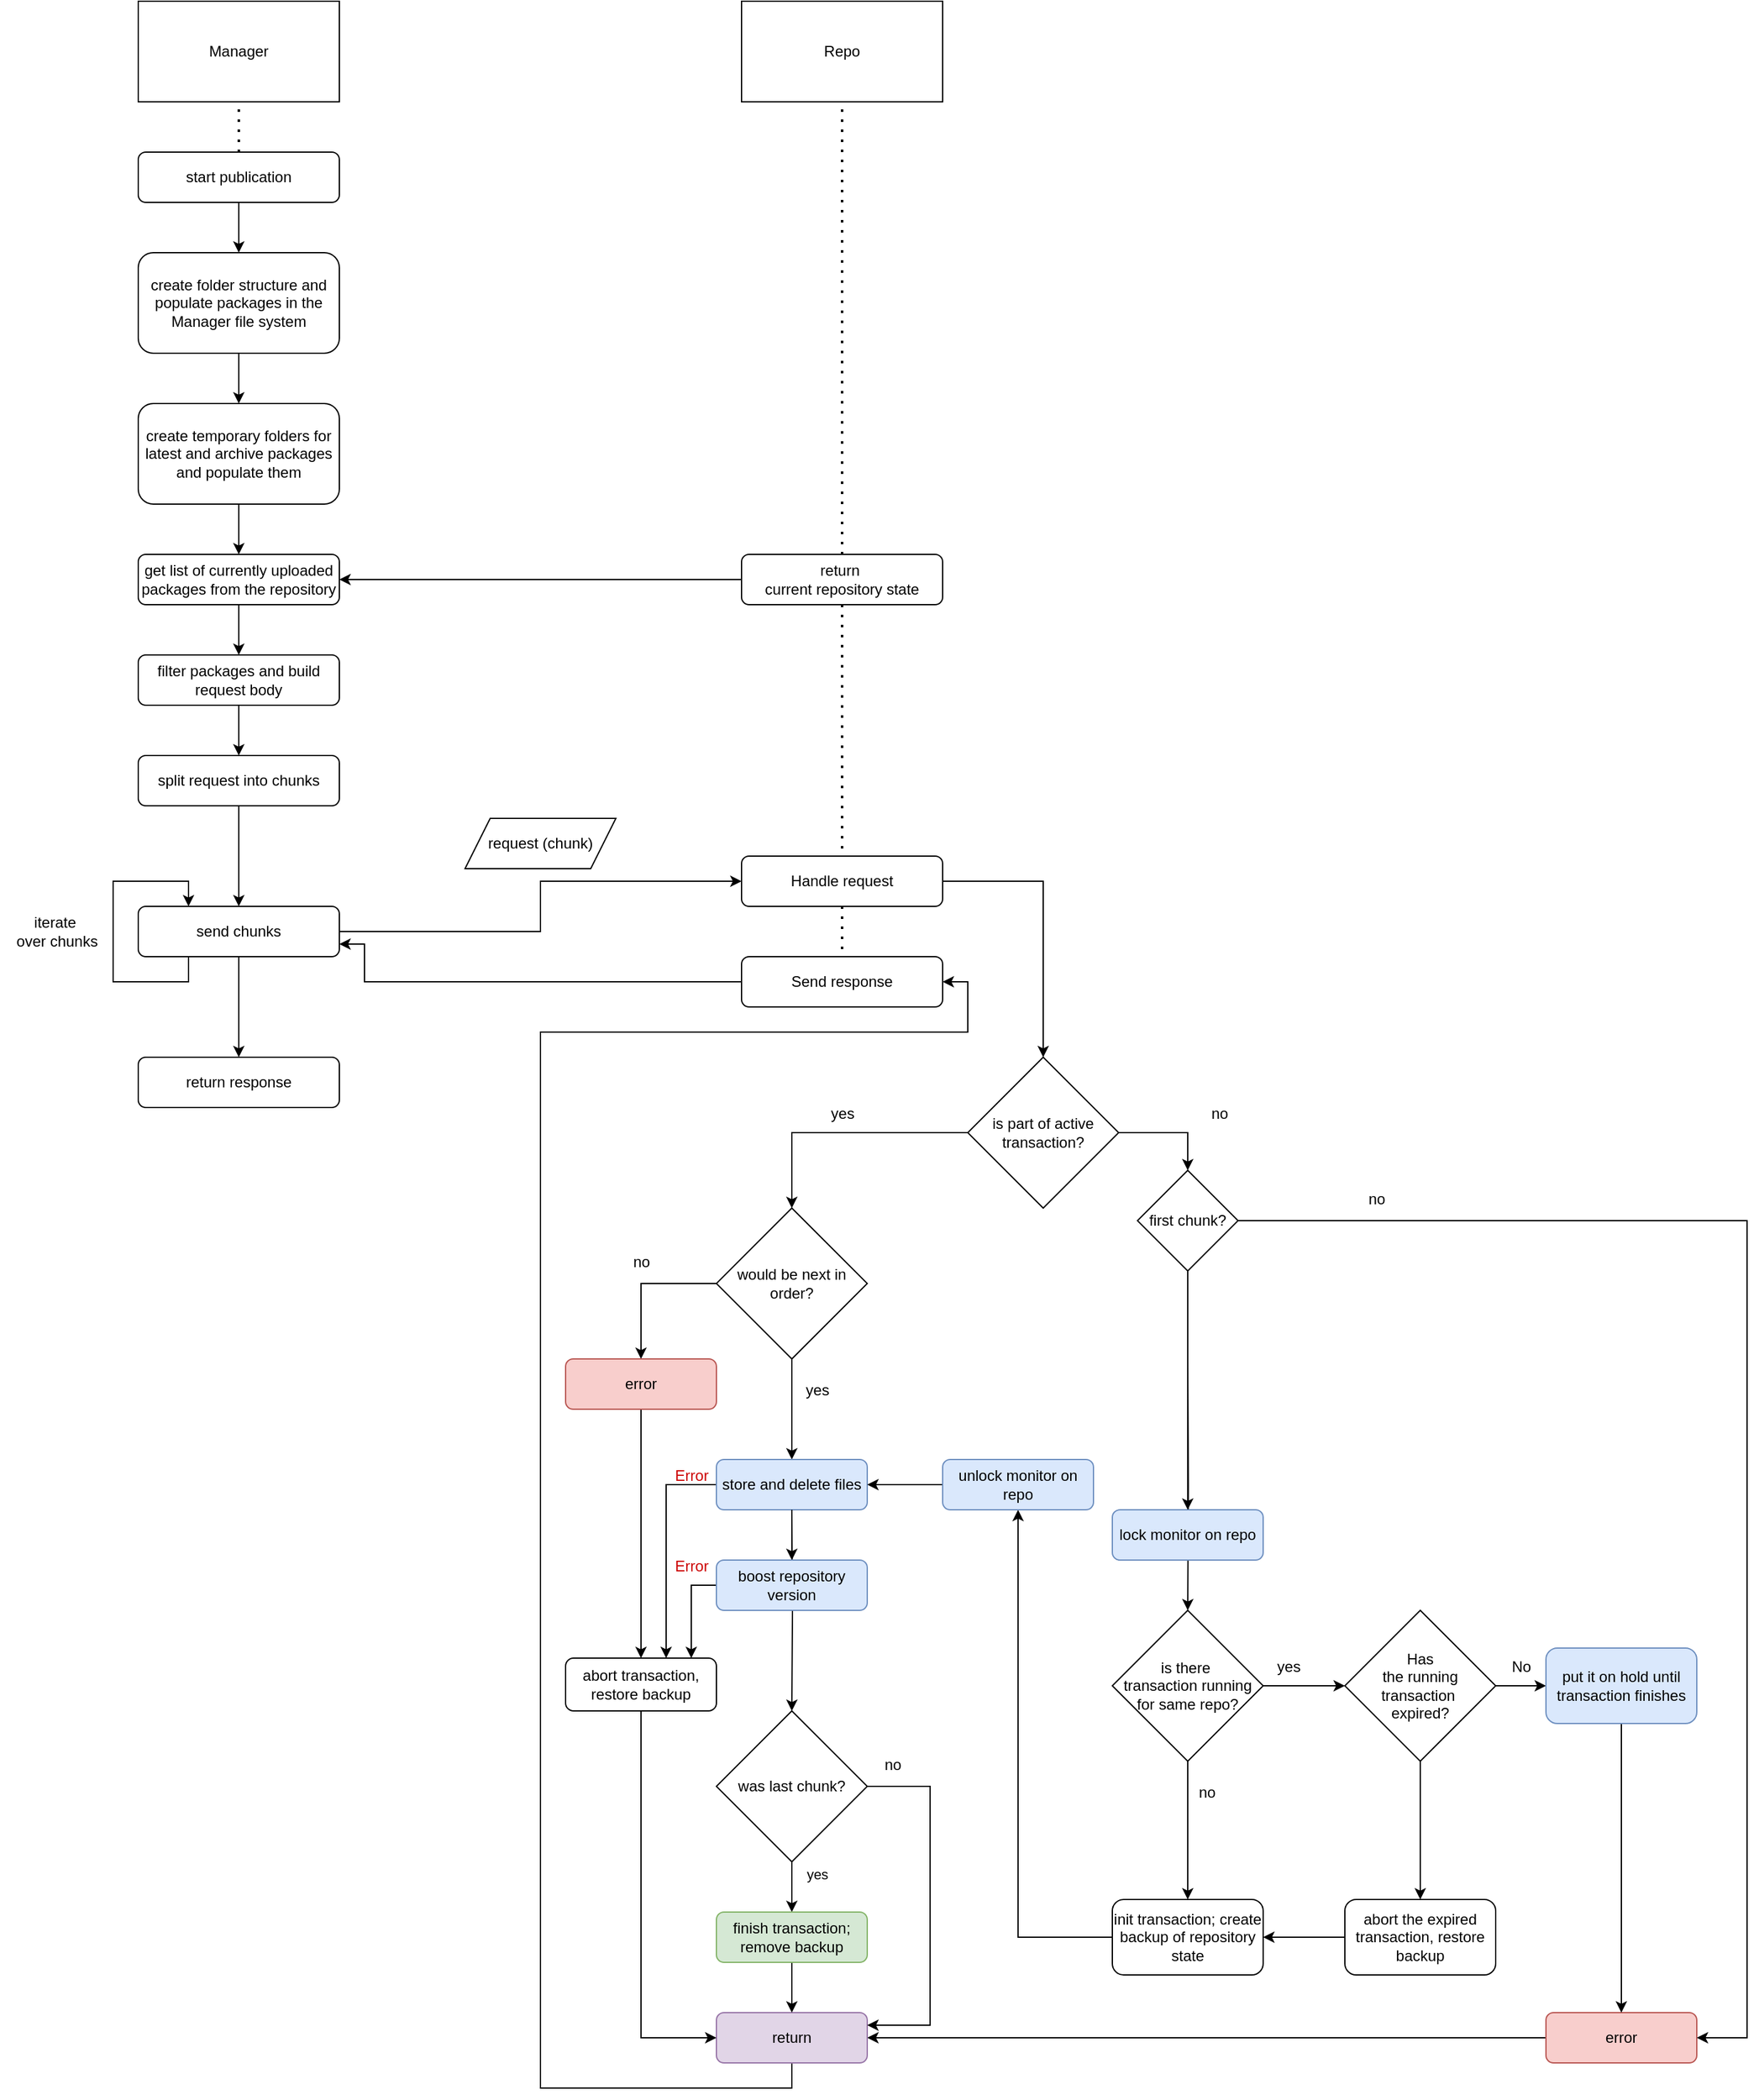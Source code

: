 <mxfile version="24.7.8">
  <diagram name="Page-1" id="KFNm3WkoaFwSX6xJYHPF">
    <mxGraphModel dx="2316" dy="1220" grid="1" gridSize="10" guides="1" tooltips="1" connect="1" arrows="1" fold="1" page="1" pageScale="1" pageWidth="850" pageHeight="1100" math="0" shadow="0">
      <root>
        <mxCell id="0" />
        <mxCell id="1" parent="0" />
        <mxCell id="SXGFh6ljvey8wjgFr7RD-1" value="Manager" style="rounded=0;whiteSpace=wrap;html=1;" vertex="1" parent="1">
          <mxGeometry x="120" y="120" width="160" height="80" as="geometry" />
        </mxCell>
        <mxCell id="SXGFh6ljvey8wjgFr7RD-2" value="Repo" style="rounded=0;whiteSpace=wrap;html=1;" vertex="1" parent="1">
          <mxGeometry x="600" y="120" width="160" height="80" as="geometry" />
        </mxCell>
        <mxCell id="SXGFh6ljvey8wjgFr7RD-14" style="edgeStyle=orthogonalEdgeStyle;rounded=0;orthogonalLoop=1;jettySize=auto;html=1;" edge="1" parent="1" source="SXGFh6ljvey8wjgFr7RD-4" target="SXGFh6ljvey8wjgFr7RD-5">
          <mxGeometry relative="1" as="geometry" />
        </mxCell>
        <mxCell id="SXGFh6ljvey8wjgFr7RD-4" value="start publication" style="rounded=1;whiteSpace=wrap;html=1;" vertex="1" parent="1">
          <mxGeometry x="120" y="240" width="160" height="40" as="geometry" />
        </mxCell>
        <mxCell id="SXGFh6ljvey8wjgFr7RD-15" style="edgeStyle=orthogonalEdgeStyle;rounded=0;orthogonalLoop=1;jettySize=auto;html=1;" edge="1" parent="1" source="SXGFh6ljvey8wjgFr7RD-5" target="SXGFh6ljvey8wjgFr7RD-6">
          <mxGeometry relative="1" as="geometry" />
        </mxCell>
        <mxCell id="SXGFh6ljvey8wjgFr7RD-5" value="create folder structure and populate packages in the Manager file system" style="rounded=1;whiteSpace=wrap;html=1;" vertex="1" parent="1">
          <mxGeometry x="120" y="320" width="160" height="80" as="geometry" />
        </mxCell>
        <mxCell id="SXGFh6ljvey8wjgFr7RD-16" style="edgeStyle=orthogonalEdgeStyle;rounded=0;orthogonalLoop=1;jettySize=auto;html=1;" edge="1" parent="1" source="SXGFh6ljvey8wjgFr7RD-6" target="SXGFh6ljvey8wjgFr7RD-7">
          <mxGeometry relative="1" as="geometry" />
        </mxCell>
        <mxCell id="SXGFh6ljvey8wjgFr7RD-6" value="create temporary folders for latest and archive packages and populate them" style="rounded=1;whiteSpace=wrap;html=1;" vertex="1" parent="1">
          <mxGeometry x="120" y="440" width="160" height="80" as="geometry" />
        </mxCell>
        <mxCell id="SXGFh6ljvey8wjgFr7RD-17" style="edgeStyle=orthogonalEdgeStyle;rounded=0;orthogonalLoop=1;jettySize=auto;html=1;" edge="1" parent="1" source="SXGFh6ljvey8wjgFr7RD-7" target="SXGFh6ljvey8wjgFr7RD-10">
          <mxGeometry relative="1" as="geometry" />
        </mxCell>
        <mxCell id="SXGFh6ljvey8wjgFr7RD-7" value="get list of currently uploaded packages from the repository" style="rounded=1;whiteSpace=wrap;html=1;" vertex="1" parent="1">
          <mxGeometry x="120" y="560" width="160" height="40" as="geometry" />
        </mxCell>
        <mxCell id="SXGFh6ljvey8wjgFr7RD-9" style="edgeStyle=orthogonalEdgeStyle;rounded=0;orthogonalLoop=1;jettySize=auto;html=1;" edge="1" parent="1" source="SXGFh6ljvey8wjgFr7RD-8" target="SXGFh6ljvey8wjgFr7RD-7">
          <mxGeometry relative="1" as="geometry" />
        </mxCell>
        <mxCell id="SXGFh6ljvey8wjgFr7RD-8" value="&lt;div&gt;return&amp;nbsp;&lt;/div&gt;&lt;div&gt;current repository state&lt;/div&gt;" style="rounded=1;whiteSpace=wrap;html=1;" vertex="1" parent="1">
          <mxGeometry x="600" y="560" width="160" height="40" as="geometry" />
        </mxCell>
        <mxCell id="SXGFh6ljvey8wjgFr7RD-18" style="edgeStyle=orthogonalEdgeStyle;rounded=0;orthogonalLoop=1;jettySize=auto;html=1;" edge="1" parent="1" source="SXGFh6ljvey8wjgFr7RD-10" target="SXGFh6ljvey8wjgFr7RD-12">
          <mxGeometry relative="1" as="geometry" />
        </mxCell>
        <mxCell id="SXGFh6ljvey8wjgFr7RD-10" value="filter packages and build request body" style="rounded=1;whiteSpace=wrap;html=1;" vertex="1" parent="1">
          <mxGeometry x="120" y="640" width="160" height="40" as="geometry" />
        </mxCell>
        <mxCell id="SXGFh6ljvey8wjgFr7RD-22" style="edgeStyle=orthogonalEdgeStyle;rounded=0;orthogonalLoop=1;jettySize=auto;html=1;" edge="1" parent="1" source="SXGFh6ljvey8wjgFr7RD-12" target="SXGFh6ljvey8wjgFr7RD-21">
          <mxGeometry relative="1" as="geometry" />
        </mxCell>
        <mxCell id="SXGFh6ljvey8wjgFr7RD-12" value="split request into chunks" style="rounded=1;whiteSpace=wrap;html=1;" vertex="1" parent="1">
          <mxGeometry x="120" y="720" width="160" height="40" as="geometry" />
        </mxCell>
        <mxCell id="SXGFh6ljvey8wjgFr7RD-26" style="edgeStyle=orthogonalEdgeStyle;rounded=0;orthogonalLoop=1;jettySize=auto;html=1;" edge="1" parent="1" source="SXGFh6ljvey8wjgFr7RD-21" target="SXGFh6ljvey8wjgFr7RD-25">
          <mxGeometry relative="1" as="geometry">
            <Array as="points">
              <mxPoint x="440" y="860" />
              <mxPoint x="440" y="820" />
            </Array>
          </mxGeometry>
        </mxCell>
        <mxCell id="SXGFh6ljvey8wjgFr7RD-36" style="edgeStyle=orthogonalEdgeStyle;rounded=0;orthogonalLoop=1;jettySize=auto;html=1;" edge="1" parent="1" source="SXGFh6ljvey8wjgFr7RD-21" target="SXGFh6ljvey8wjgFr7RD-35">
          <mxGeometry relative="1" as="geometry" />
        </mxCell>
        <mxCell id="SXGFh6ljvey8wjgFr7RD-21" value="send chunks" style="rounded=1;whiteSpace=wrap;html=1;" vertex="1" parent="1">
          <mxGeometry x="120" y="840" width="160" height="40" as="geometry" />
        </mxCell>
        <mxCell id="SXGFh6ljvey8wjgFr7RD-24" value="&lt;div&gt;iterate&amp;nbsp;&lt;/div&gt;&lt;div&gt;over chunks&lt;/div&gt;" style="text;html=1;align=center;verticalAlign=middle;resizable=0;points=[];autosize=1;strokeColor=none;fillColor=none;" vertex="1" parent="1">
          <mxGeometry x="10" y="840" width="90" height="40" as="geometry" />
        </mxCell>
        <mxCell id="SXGFh6ljvey8wjgFr7RD-80" style="edgeStyle=orthogonalEdgeStyle;rounded=0;orthogonalLoop=1;jettySize=auto;html=1;" edge="1" parent="1" source="SXGFh6ljvey8wjgFr7RD-25" target="SXGFh6ljvey8wjgFr7RD-41">
          <mxGeometry relative="1" as="geometry" />
        </mxCell>
        <mxCell id="SXGFh6ljvey8wjgFr7RD-25" value="Handle request" style="rounded=1;whiteSpace=wrap;html=1;" vertex="1" parent="1">
          <mxGeometry x="600" y="800" width="160" height="40" as="geometry" />
        </mxCell>
        <mxCell id="SXGFh6ljvey8wjgFr7RD-27" value="request (chunk)" style="shape=parallelogram;perimeter=parallelogramPerimeter;whiteSpace=wrap;html=1;fixedSize=1;" vertex="1" parent="1">
          <mxGeometry x="380" y="770" width="120" height="40" as="geometry" />
        </mxCell>
        <mxCell id="SXGFh6ljvey8wjgFr7RD-29" style="edgeStyle=orthogonalEdgeStyle;rounded=0;orthogonalLoop=1;jettySize=auto;html=1;" edge="1" parent="1" source="SXGFh6ljvey8wjgFr7RD-28" target="SXGFh6ljvey8wjgFr7RD-21">
          <mxGeometry relative="1" as="geometry">
            <Array as="points">
              <mxPoint x="300" y="900" />
              <mxPoint x="300" y="870" />
            </Array>
          </mxGeometry>
        </mxCell>
        <mxCell id="SXGFh6ljvey8wjgFr7RD-28" value="&lt;div&gt;Send response&lt;/div&gt;" style="rounded=1;whiteSpace=wrap;html=1;" vertex="1" parent="1">
          <mxGeometry x="600" y="880" width="160" height="40" as="geometry" />
        </mxCell>
        <mxCell id="SXGFh6ljvey8wjgFr7RD-33" style="edgeStyle=orthogonalEdgeStyle;rounded=0;orthogonalLoop=1;jettySize=auto;html=1;entryX=0.25;entryY=0;entryDx=0;entryDy=0;" edge="1" parent="1" source="SXGFh6ljvey8wjgFr7RD-21" target="SXGFh6ljvey8wjgFr7RD-21">
          <mxGeometry relative="1" as="geometry">
            <Array as="points">
              <mxPoint x="160" y="900" />
              <mxPoint x="100" y="900" />
              <mxPoint x="100" y="820" />
              <mxPoint x="160" y="820" />
            </Array>
          </mxGeometry>
        </mxCell>
        <mxCell id="SXGFh6ljvey8wjgFr7RD-35" value="return response" style="rounded=1;whiteSpace=wrap;html=1;" vertex="1" parent="1">
          <mxGeometry x="120" y="960" width="160" height="40" as="geometry" />
        </mxCell>
        <mxCell id="SXGFh6ljvey8wjgFr7RD-38" value="" style="endArrow=none;dashed=1;html=1;dashPattern=1 3;strokeWidth=2;rounded=0;" edge="1" parent="1" source="SXGFh6ljvey8wjgFr7RD-4" target="SXGFh6ljvey8wjgFr7RD-1">
          <mxGeometry width="50" height="50" relative="1" as="geometry">
            <mxPoint x="400" y="340" as="sourcePoint" />
            <mxPoint x="450" y="290" as="targetPoint" />
          </mxGeometry>
        </mxCell>
        <mxCell id="SXGFh6ljvey8wjgFr7RD-39" style="edgeStyle=orthogonalEdgeStyle;rounded=0;orthogonalLoop=1;jettySize=auto;html=1;entryX=0.5;entryY=0;entryDx=0;entryDy=0;exitX=0;exitY=0.5;exitDx=0;exitDy=0;" edge="1" parent="1" source="SXGFh6ljvey8wjgFr7RD-41" target="SXGFh6ljvey8wjgFr7RD-44">
          <mxGeometry relative="1" as="geometry">
            <mxPoint x="720" y="1020" as="sourcePoint" />
          </mxGeometry>
        </mxCell>
        <mxCell id="SXGFh6ljvey8wjgFr7RD-40" style="edgeStyle=orthogonalEdgeStyle;rounded=0;orthogonalLoop=1;jettySize=auto;html=1;" edge="1" parent="1" source="SXGFh6ljvey8wjgFr7RD-41" target="SXGFh6ljvey8wjgFr7RD-71">
          <mxGeometry relative="1" as="geometry">
            <mxPoint x="1040" y="1040" as="targetPoint" />
            <Array as="points">
              <mxPoint x="955" y="1020" />
            </Array>
          </mxGeometry>
        </mxCell>
        <mxCell id="SXGFh6ljvey8wjgFr7RD-41" value="is part of active transaction?" style="rhombus;whiteSpace=wrap;html=1;" vertex="1" parent="1">
          <mxGeometry x="780" y="960" width="120" height="120" as="geometry" />
        </mxCell>
        <mxCell id="SXGFh6ljvey8wjgFr7RD-43" style="edgeStyle=orthogonalEdgeStyle;rounded=0;orthogonalLoop=1;jettySize=auto;html=1;" edge="1" parent="1" source="SXGFh6ljvey8wjgFr7RD-44" target="SXGFh6ljvey8wjgFr7RD-60">
          <mxGeometry relative="1" as="geometry">
            <mxPoint x="460" y="1240" as="targetPoint" />
            <Array as="points">
              <mxPoint x="520" y="1140" />
            </Array>
          </mxGeometry>
        </mxCell>
        <mxCell id="SXGFh6ljvey8wjgFr7RD-87" style="edgeStyle=orthogonalEdgeStyle;rounded=0;orthogonalLoop=1;jettySize=auto;html=1;" edge="1" parent="1" source="SXGFh6ljvey8wjgFr7RD-44" target="SXGFh6ljvey8wjgFr7RD-47">
          <mxGeometry relative="1" as="geometry" />
        </mxCell>
        <mxCell id="SXGFh6ljvey8wjgFr7RD-44" value="would be next in order?" style="rhombus;whiteSpace=wrap;html=1;" vertex="1" parent="1">
          <mxGeometry x="580" y="1080" width="120" height="120" as="geometry" />
        </mxCell>
        <mxCell id="SXGFh6ljvey8wjgFr7RD-45" value="&lt;div&gt;yes&lt;/div&gt;" style="text;html=1;align=center;verticalAlign=middle;resizable=0;points=[];autosize=1;strokeColor=none;fillColor=none;" vertex="1" parent="1">
          <mxGeometry x="660" y="990" width="40" height="30" as="geometry" />
        </mxCell>
        <mxCell id="SXGFh6ljvey8wjgFr7RD-85" style="edgeStyle=orthogonalEdgeStyle;rounded=0;orthogonalLoop=1;jettySize=auto;html=1;" edge="1" parent="1" source="SXGFh6ljvey8wjgFr7RD-47" target="SXGFh6ljvey8wjgFr7RD-84">
          <mxGeometry relative="1" as="geometry" />
        </mxCell>
        <mxCell id="SXGFh6ljvey8wjgFr7RD-101" style="edgeStyle=orthogonalEdgeStyle;rounded=0;orthogonalLoop=1;jettySize=auto;html=1;" edge="1" parent="1" source="SXGFh6ljvey8wjgFr7RD-47" target="SXGFh6ljvey8wjgFr7RD-95">
          <mxGeometry relative="1" as="geometry">
            <Array as="points">
              <mxPoint x="540" y="1300" />
            </Array>
          </mxGeometry>
        </mxCell>
        <mxCell id="SXGFh6ljvey8wjgFr7RD-47" value="store and delete files" style="rounded=1;whiteSpace=wrap;html=1;fillColor=#dae8fc;strokeColor=#6c8ebf;" vertex="1" parent="1">
          <mxGeometry x="580" y="1280" width="120" height="40" as="geometry" />
        </mxCell>
        <mxCell id="SXGFh6ljvey8wjgFr7RD-48" value="no" style="text;html=1;align=center;verticalAlign=middle;resizable=0;points=[];autosize=1;strokeColor=none;fillColor=none;" vertex="1" parent="1">
          <mxGeometry x="500" y="1108" width="40" height="30" as="geometry" />
        </mxCell>
        <mxCell id="SXGFh6ljvey8wjgFr7RD-49" value="yes" style="text;html=1;align=center;verticalAlign=middle;resizable=0;points=[];autosize=1;strokeColor=none;fillColor=none;" vertex="1" parent="1">
          <mxGeometry x="640" y="1210" width="40" height="30" as="geometry" />
        </mxCell>
        <mxCell id="SXGFh6ljvey8wjgFr7RD-50" style="edgeStyle=orthogonalEdgeStyle;rounded=0;orthogonalLoop=1;jettySize=auto;html=1;" edge="1" parent="1" source="SXGFh6ljvey8wjgFr7RD-88" target="SXGFh6ljvey8wjgFr7RD-66">
          <mxGeometry relative="1" as="geometry" />
        </mxCell>
        <mxCell id="SXGFh6ljvey8wjgFr7RD-51" style="edgeStyle=orthogonalEdgeStyle;rounded=0;orthogonalLoop=1;jettySize=auto;html=1;" edge="1" parent="1" source="SXGFh6ljvey8wjgFr7RD-52" target="SXGFh6ljvey8wjgFr7RD-56">
          <mxGeometry relative="1" as="geometry" />
        </mxCell>
        <mxCell id="SXGFh6ljvey8wjgFr7RD-52" value="&lt;div&gt;is there&amp;nbsp;&lt;/div&gt;&lt;div&gt;transaction running for same repo?&lt;/div&gt;" style="rhombus;whiteSpace=wrap;html=1;" vertex="1" parent="1">
          <mxGeometry x="895" y="1400" width="120" height="120" as="geometry" />
        </mxCell>
        <mxCell id="SXGFh6ljvey8wjgFr7RD-53" value="no" style="text;html=1;align=center;verticalAlign=middle;resizable=0;points=[];autosize=1;strokeColor=none;fillColor=none;" vertex="1" parent="1">
          <mxGeometry x="960" y="990" width="40" height="30" as="geometry" />
        </mxCell>
        <mxCell id="SXGFh6ljvey8wjgFr7RD-54" value="yes" style="text;html=1;align=center;verticalAlign=middle;resizable=0;points=[];autosize=1;strokeColor=none;fillColor=none;" vertex="1" parent="1">
          <mxGeometry x="1015" y="1430" width="40" height="30" as="geometry" />
        </mxCell>
        <mxCell id="SXGFh6ljvey8wjgFr7RD-55" style="edgeStyle=orthogonalEdgeStyle;rounded=0;orthogonalLoop=1;jettySize=auto;html=1;" edge="1" parent="1" source="SXGFh6ljvey8wjgFr7RD-56" target="SXGFh6ljvey8wjgFr7RD-64">
          <mxGeometry relative="1" as="geometry" />
        </mxCell>
        <mxCell id="SXGFh6ljvey8wjgFr7RD-56" value="init transaction; create backup of repository state" style="rounded=1;whiteSpace=wrap;html=1;" vertex="1" parent="1">
          <mxGeometry x="895" y="1630" width="120" height="60" as="geometry" />
        </mxCell>
        <mxCell id="SXGFh6ljvey8wjgFr7RD-57" style="edgeStyle=orthogonalEdgeStyle;rounded=0;orthogonalLoop=1;jettySize=auto;html=1;" edge="1" parent="1" source="SXGFh6ljvey8wjgFr7RD-58" target="SXGFh6ljvey8wjgFr7RD-68">
          <mxGeometry relative="1" as="geometry">
            <Array as="points">
              <mxPoint x="1210" y="1740" />
              <mxPoint x="1210" y="1740" />
            </Array>
          </mxGeometry>
        </mxCell>
        <mxCell id="SXGFh6ljvey8wjgFr7RD-58" value="error" style="rounded=1;whiteSpace=wrap;html=1;fillColor=#f8cecc;strokeColor=#b85450;" vertex="1" parent="1">
          <mxGeometry x="1240" y="1720" width="120" height="40" as="geometry" />
        </mxCell>
        <mxCell id="SXGFh6ljvey8wjgFr7RD-99" style="edgeStyle=orthogonalEdgeStyle;rounded=0;orthogonalLoop=1;jettySize=auto;html=1;" edge="1" parent="1" source="SXGFh6ljvey8wjgFr7RD-60" target="SXGFh6ljvey8wjgFr7RD-95">
          <mxGeometry relative="1" as="geometry" />
        </mxCell>
        <mxCell id="SXGFh6ljvey8wjgFr7RD-60" value="error" style="rounded=1;whiteSpace=wrap;html=1;fillColor=#f8cecc;strokeColor=#b85450;" vertex="1" parent="1">
          <mxGeometry x="460" y="1200" width="120" height="40" as="geometry" />
        </mxCell>
        <mxCell id="SXGFh6ljvey8wjgFr7RD-61" style="edgeStyle=orthogonalEdgeStyle;rounded=0;orthogonalLoop=1;jettySize=auto;html=1;" edge="1" parent="1" target="SXGFh6ljvey8wjgFr7RD-52">
          <mxGeometry relative="1" as="geometry">
            <mxPoint x="955" y="1202" as="sourcePoint" />
          </mxGeometry>
        </mxCell>
        <mxCell id="SXGFh6ljvey8wjgFr7RD-62" value="lock monitor on repo" style="rounded=1;whiteSpace=wrap;html=1;fillColor=#dae8fc;strokeColor=#6c8ebf;" vertex="1" parent="1">
          <mxGeometry x="895" y="1320" width="120" height="40" as="geometry" />
        </mxCell>
        <mxCell id="SXGFh6ljvey8wjgFr7RD-63" style="edgeStyle=orthogonalEdgeStyle;rounded=0;orthogonalLoop=1;jettySize=auto;html=1;" edge="1" parent="1" source="SXGFh6ljvey8wjgFr7RD-64" target="SXGFh6ljvey8wjgFr7RD-47">
          <mxGeometry relative="1" as="geometry">
            <Array as="points">
              <mxPoint x="810" y="1300" />
            </Array>
          </mxGeometry>
        </mxCell>
        <mxCell id="SXGFh6ljvey8wjgFr7RD-64" value="unlock monitor on repo" style="rounded=1;whiteSpace=wrap;html=1;fillColor=#dae8fc;strokeColor=#6c8ebf;" vertex="1" parent="1">
          <mxGeometry x="760" y="1280" width="120" height="40" as="geometry" />
        </mxCell>
        <mxCell id="SXGFh6ljvey8wjgFr7RD-65" style="edgeStyle=orthogonalEdgeStyle;rounded=0;orthogonalLoop=1;jettySize=auto;html=1;" edge="1" parent="1" source="SXGFh6ljvey8wjgFr7RD-66" target="SXGFh6ljvey8wjgFr7RD-58">
          <mxGeometry relative="1" as="geometry" />
        </mxCell>
        <mxCell id="SXGFh6ljvey8wjgFr7RD-66" value="put it on hold until transaction finishes" style="rounded=1;whiteSpace=wrap;html=1;fillColor=#dae8fc;strokeColor=#6c8ebf;" vertex="1" parent="1">
          <mxGeometry x="1240" y="1430" width="120" height="60" as="geometry" />
        </mxCell>
        <mxCell id="SXGFh6ljvey8wjgFr7RD-67" value="no" style="text;html=1;align=center;verticalAlign=middle;resizable=0;points=[];autosize=1;strokeColor=none;fillColor=none;" vertex="1" parent="1">
          <mxGeometry x="950" y="1530" width="40" height="30" as="geometry" />
        </mxCell>
        <mxCell id="SXGFh6ljvey8wjgFr7RD-81" style="edgeStyle=orthogonalEdgeStyle;rounded=0;orthogonalLoop=1;jettySize=auto;html=1;entryX=1;entryY=0.5;entryDx=0;entryDy=0;" edge="1" parent="1" source="SXGFh6ljvey8wjgFr7RD-68" target="SXGFh6ljvey8wjgFr7RD-28">
          <mxGeometry relative="1" as="geometry">
            <Array as="points">
              <mxPoint x="640" y="1780" />
              <mxPoint x="440" y="1780" />
              <mxPoint x="440" y="940" />
              <mxPoint x="780" y="940" />
              <mxPoint x="780" y="900" />
            </Array>
          </mxGeometry>
        </mxCell>
        <mxCell id="SXGFh6ljvey8wjgFr7RD-68" value="return" style="rounded=1;whiteSpace=wrap;html=1;fillColor=#e1d5e7;strokeColor=#9673a6;" vertex="1" parent="1">
          <mxGeometry x="580" y="1720" width="120" height="40" as="geometry" />
        </mxCell>
        <mxCell id="SXGFh6ljvey8wjgFr7RD-69" style="edgeStyle=orthogonalEdgeStyle;rounded=0;orthogonalLoop=1;jettySize=auto;html=1;" edge="1" parent="1" source="SXGFh6ljvey8wjgFr7RD-71" target="SXGFh6ljvey8wjgFr7RD-62">
          <mxGeometry relative="1" as="geometry" />
        </mxCell>
        <mxCell id="SXGFh6ljvey8wjgFr7RD-70" style="edgeStyle=orthogonalEdgeStyle;rounded=0;orthogonalLoop=1;jettySize=auto;html=1;entryX=1;entryY=0.5;entryDx=0;entryDy=0;" edge="1" parent="1" source="SXGFh6ljvey8wjgFr7RD-71" target="SXGFh6ljvey8wjgFr7RD-58">
          <mxGeometry relative="1" as="geometry">
            <Array as="points">
              <mxPoint x="1400" y="1090" />
              <mxPoint x="1400" y="1740" />
            </Array>
          </mxGeometry>
        </mxCell>
        <mxCell id="SXGFh6ljvey8wjgFr7RD-71" value="first chunk?" style="rhombus;whiteSpace=wrap;html=1;" vertex="1" parent="1">
          <mxGeometry x="915" y="1050" width="80" height="80" as="geometry" />
        </mxCell>
        <mxCell id="SXGFh6ljvey8wjgFr7RD-72" value="no" style="text;html=1;align=center;verticalAlign=middle;resizable=0;points=[];autosize=1;strokeColor=none;fillColor=none;" vertex="1" parent="1">
          <mxGeometry x="1085" y="1058" width="40" height="30" as="geometry" />
        </mxCell>
        <mxCell id="SXGFh6ljvey8wjgFr7RD-73" style="edgeStyle=orthogonalEdgeStyle;rounded=0;orthogonalLoop=1;jettySize=auto;html=1;" edge="1" parent="1" source="SXGFh6ljvey8wjgFr7RD-76" target="SXGFh6ljvey8wjgFr7RD-78">
          <mxGeometry relative="1" as="geometry" />
        </mxCell>
        <mxCell id="SXGFh6ljvey8wjgFr7RD-74" value="yes" style="edgeLabel;html=1;align=center;verticalAlign=middle;resizable=0;points=[];" vertex="1" connectable="0" parent="SXGFh6ljvey8wjgFr7RD-73">
          <mxGeometry x="-0.35" y="1" relative="1" as="geometry">
            <mxPoint x="19" y="-3" as="offset" />
          </mxGeometry>
        </mxCell>
        <mxCell id="SXGFh6ljvey8wjgFr7RD-75" style="edgeStyle=orthogonalEdgeStyle;rounded=0;orthogonalLoop=1;jettySize=auto;html=1;" edge="1" parent="1" source="SXGFh6ljvey8wjgFr7RD-76" target="SXGFh6ljvey8wjgFr7RD-68">
          <mxGeometry relative="1" as="geometry">
            <mxPoint x="760" y="1740" as="targetPoint" />
            <Array as="points">
              <mxPoint x="750" y="1540" />
              <mxPoint x="750" y="1730" />
            </Array>
          </mxGeometry>
        </mxCell>
        <mxCell id="SXGFh6ljvey8wjgFr7RD-76" value="was last chunk?" style="rhombus;whiteSpace=wrap;html=1;" vertex="1" parent="1">
          <mxGeometry x="580" y="1480" width="120" height="120" as="geometry" />
        </mxCell>
        <mxCell id="SXGFh6ljvey8wjgFr7RD-77" style="edgeStyle=orthogonalEdgeStyle;rounded=0;orthogonalLoop=1;jettySize=auto;html=1;" edge="1" parent="1" source="SXGFh6ljvey8wjgFr7RD-78" target="SXGFh6ljvey8wjgFr7RD-68">
          <mxGeometry relative="1" as="geometry" />
        </mxCell>
        <mxCell id="SXGFh6ljvey8wjgFr7RD-78" value="finish transaction; remove backup" style="rounded=1;whiteSpace=wrap;html=1;fillColor=#d5e8d4;strokeColor=#82b366;" vertex="1" parent="1">
          <mxGeometry x="580" y="1640" width="120" height="40" as="geometry" />
        </mxCell>
        <mxCell id="SXGFh6ljvey8wjgFr7RD-79" value="no" style="text;html=1;align=center;verticalAlign=middle;resizable=0;points=[];autosize=1;strokeColor=none;fillColor=none;" vertex="1" parent="1">
          <mxGeometry x="700" y="1508" width="40" height="30" as="geometry" />
        </mxCell>
        <mxCell id="SXGFh6ljvey8wjgFr7RD-82" value="" style="endArrow=none;dashed=1;html=1;dashPattern=1 3;strokeWidth=2;rounded=0;" edge="1" parent="1" source="SXGFh6ljvey8wjgFr7RD-8" target="SXGFh6ljvey8wjgFr7RD-2">
          <mxGeometry width="50" height="50" relative="1" as="geometry">
            <mxPoint x="730" y="500" as="sourcePoint" />
            <mxPoint x="780" y="450" as="targetPoint" />
          </mxGeometry>
        </mxCell>
        <mxCell id="SXGFh6ljvey8wjgFr7RD-83" value="" style="endArrow=none;dashed=1;html=1;dashPattern=1 3;strokeWidth=2;rounded=0;" edge="1" parent="1" source="SXGFh6ljvey8wjgFr7RD-8" target="SXGFh6ljvey8wjgFr7RD-25">
          <mxGeometry width="50" height="50" relative="1" as="geometry">
            <mxPoint x="730" y="500" as="sourcePoint" />
            <mxPoint x="780" y="450" as="targetPoint" />
          </mxGeometry>
        </mxCell>
        <mxCell id="SXGFh6ljvey8wjgFr7RD-86" style="edgeStyle=orthogonalEdgeStyle;rounded=0;orthogonalLoop=1;jettySize=auto;html=1;" edge="1" parent="1" target="SXGFh6ljvey8wjgFr7RD-76">
          <mxGeometry relative="1" as="geometry">
            <mxPoint x="640" y="1320" as="sourcePoint" />
          </mxGeometry>
        </mxCell>
        <mxCell id="SXGFh6ljvey8wjgFr7RD-100" style="edgeStyle=orthogonalEdgeStyle;rounded=0;orthogonalLoop=1;jettySize=auto;html=1;" edge="1" parent="1" source="SXGFh6ljvey8wjgFr7RD-84" target="SXGFh6ljvey8wjgFr7RD-95">
          <mxGeometry relative="1" as="geometry">
            <Array as="points">
              <mxPoint x="560" y="1380" />
            </Array>
          </mxGeometry>
        </mxCell>
        <mxCell id="SXGFh6ljvey8wjgFr7RD-84" value="boost repository version" style="rounded=1;whiteSpace=wrap;html=1;fillColor=#dae8fc;strokeColor=#6c8ebf;" vertex="1" parent="1">
          <mxGeometry x="580" y="1360" width="120" height="40" as="geometry" />
        </mxCell>
        <mxCell id="SXGFh6ljvey8wjgFr7RD-89" value="" style="edgeStyle=orthogonalEdgeStyle;rounded=0;orthogonalLoop=1;jettySize=auto;html=1;" edge="1" parent="1" source="SXGFh6ljvey8wjgFr7RD-52" target="SXGFh6ljvey8wjgFr7RD-88">
          <mxGeometry relative="1" as="geometry">
            <mxPoint x="1015" y="1460" as="sourcePoint" />
            <mxPoint x="1240" y="1460" as="targetPoint" />
          </mxGeometry>
        </mxCell>
        <mxCell id="SXGFh6ljvey8wjgFr7RD-93" style="edgeStyle=orthogonalEdgeStyle;rounded=0;orthogonalLoop=1;jettySize=auto;html=1;" edge="1" parent="1" source="SXGFh6ljvey8wjgFr7RD-88" target="SXGFh6ljvey8wjgFr7RD-92">
          <mxGeometry relative="1" as="geometry" />
        </mxCell>
        <mxCell id="SXGFh6ljvey8wjgFr7RD-88" value="&lt;div&gt;Has&lt;/div&gt;&lt;div&gt;the running transaction&amp;nbsp;&lt;/div&gt;&lt;div&gt;expired?&lt;/div&gt;" style="rhombus;whiteSpace=wrap;html=1;" vertex="1" parent="1">
          <mxGeometry x="1080" y="1400" width="120" height="120" as="geometry" />
        </mxCell>
        <mxCell id="SXGFh6ljvey8wjgFr7RD-90" value="&lt;div&gt;No&lt;/div&gt;" style="text;html=1;align=center;verticalAlign=middle;resizable=0;points=[];autosize=1;strokeColor=none;fillColor=none;" vertex="1" parent="1">
          <mxGeometry x="1200" y="1430" width="40" height="30" as="geometry" />
        </mxCell>
        <mxCell id="SXGFh6ljvey8wjgFr7RD-94" style="edgeStyle=orthogonalEdgeStyle;rounded=0;orthogonalLoop=1;jettySize=auto;html=1;" edge="1" parent="1" source="SXGFh6ljvey8wjgFr7RD-92" target="SXGFh6ljvey8wjgFr7RD-56">
          <mxGeometry relative="1" as="geometry" />
        </mxCell>
        <mxCell id="SXGFh6ljvey8wjgFr7RD-92" value="abort the expired transaction, restore backup" style="rounded=1;whiteSpace=wrap;html=1;" vertex="1" parent="1">
          <mxGeometry x="1080" y="1630" width="120" height="60" as="geometry" />
        </mxCell>
        <mxCell id="SXGFh6ljvey8wjgFr7RD-97" style="edgeStyle=orthogonalEdgeStyle;rounded=0;orthogonalLoop=1;jettySize=auto;html=1;" edge="1" parent="1" source="SXGFh6ljvey8wjgFr7RD-95" target="SXGFh6ljvey8wjgFr7RD-68">
          <mxGeometry relative="1" as="geometry">
            <Array as="points">
              <mxPoint x="520" y="1740" />
            </Array>
          </mxGeometry>
        </mxCell>
        <mxCell id="SXGFh6ljvey8wjgFr7RD-95" value="abort transaction, restore backup" style="rounded=1;whiteSpace=wrap;html=1;" vertex="1" parent="1">
          <mxGeometry x="460" y="1438" width="120" height="42" as="geometry" />
        </mxCell>
        <mxCell id="SXGFh6ljvey8wjgFr7RD-102" value="Error" style="text;html=1;align=center;verticalAlign=middle;resizable=0;points=[];autosize=1;strokeColor=none;fillColor=none;fontColor=#CC0000;" vertex="1" parent="1">
          <mxGeometry x="535" y="1278" width="50" height="30" as="geometry" />
        </mxCell>
        <mxCell id="SXGFh6ljvey8wjgFr7RD-103" value="Error" style="text;html=1;align=center;verticalAlign=middle;resizable=0;points=[];autosize=1;strokeColor=none;fillColor=none;fontColor=#CC0000;" vertex="1" parent="1">
          <mxGeometry x="535" y="1350" width="50" height="30" as="geometry" />
        </mxCell>
        <mxCell id="SXGFh6ljvey8wjgFr7RD-106" value="" style="endArrow=none;dashed=1;html=1;dashPattern=1 3;strokeWidth=2;rounded=0;" edge="1" parent="1" source="SXGFh6ljvey8wjgFr7RD-25" target="SXGFh6ljvey8wjgFr7RD-28">
          <mxGeometry width="50" height="50" relative="1" as="geometry">
            <mxPoint x="680" y="845" as="sourcePoint" />
            <mxPoint x="680" y="875" as="targetPoint" />
          </mxGeometry>
        </mxCell>
      </root>
    </mxGraphModel>
  </diagram>
</mxfile>
